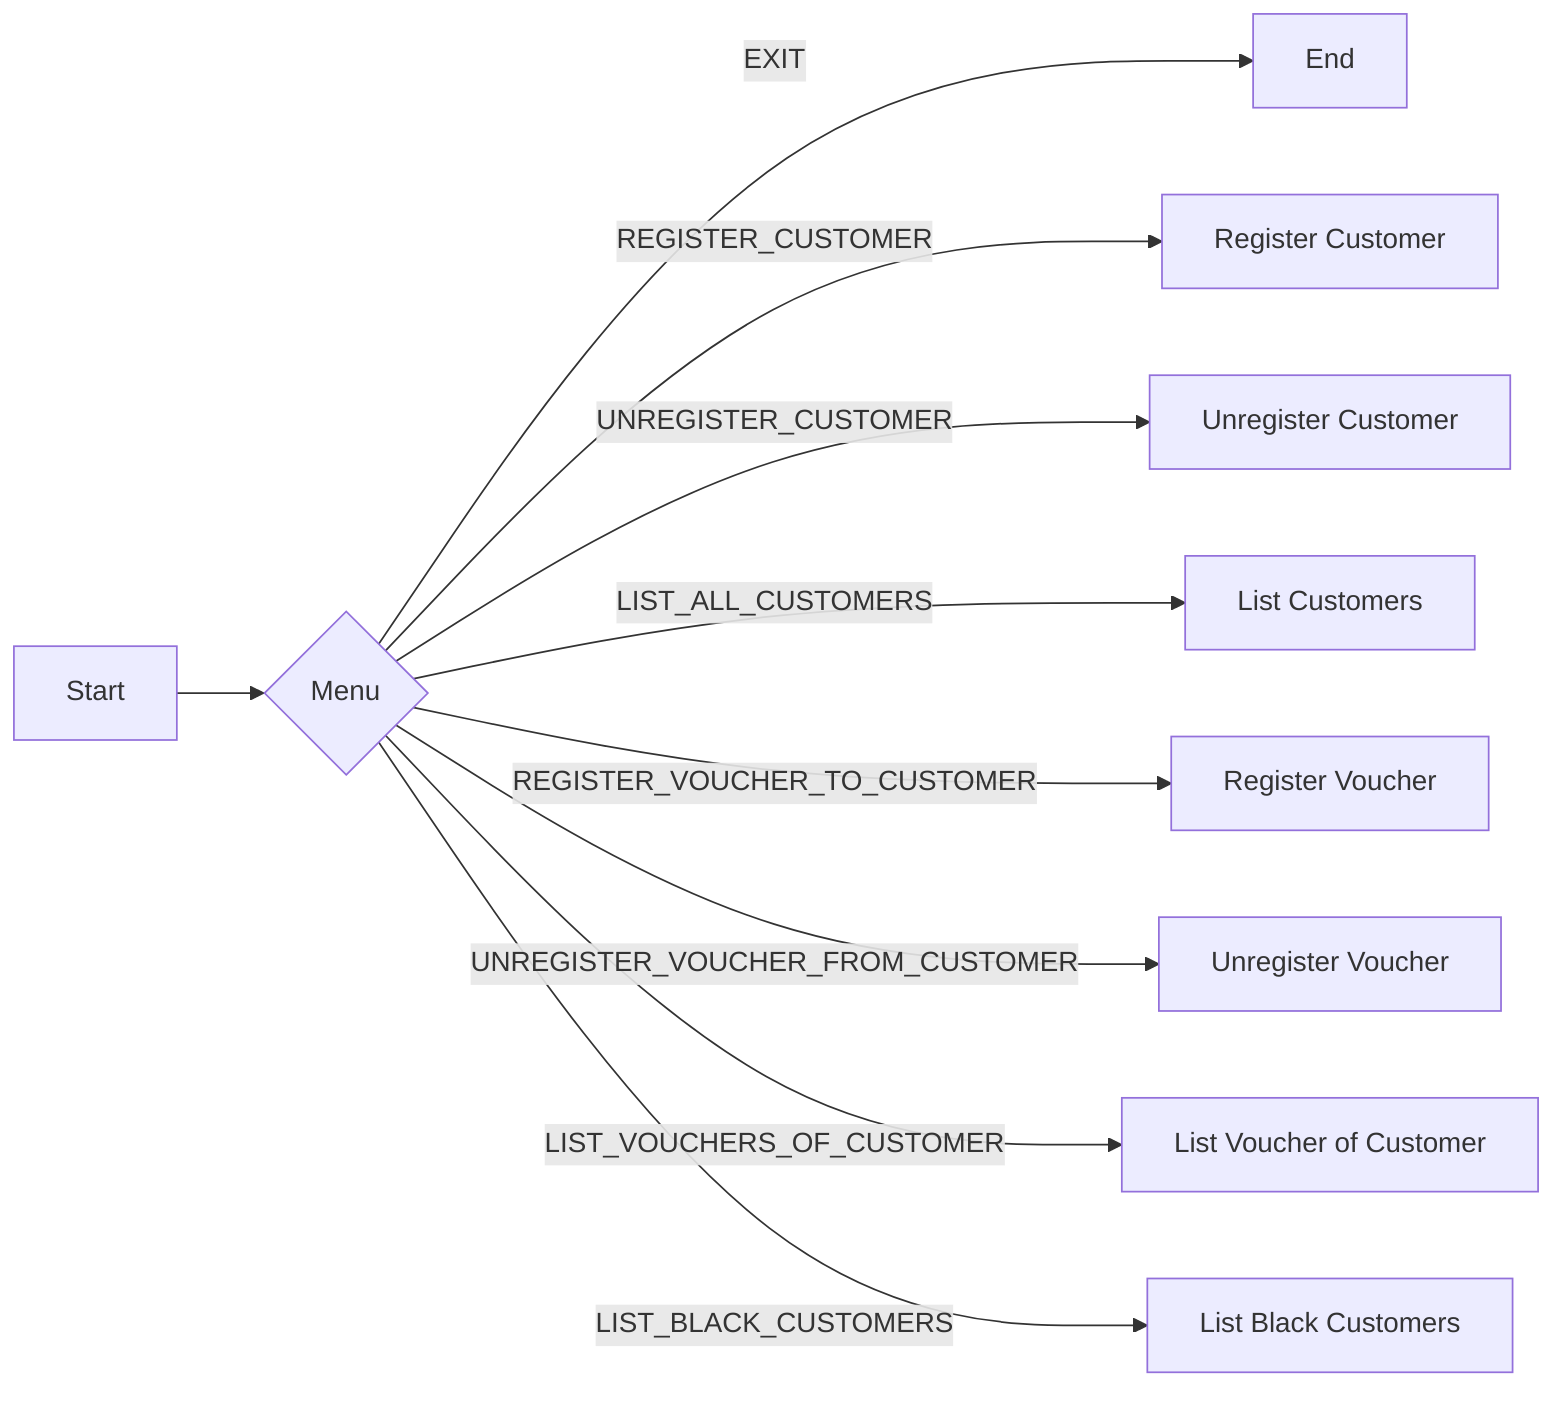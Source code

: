 flowchart LR
    start_node[Start] --> menu{Menu}
    menu -- EXIT --> end_node[End]
    menu -- REGISTER_CUSTOMER --> RegisterCustomer[Register Customer]
    menu -- UNREGISTER_CUSTOMER --> UnregisterCustomer[Unregister Customer]
    menu -- LIST_ALL_CUSTOMERS --> ListCustomer[List Customers]
    menu -- REGISTER_VOUCHER_TO_CUSTOMER --> RegisterVoucher[Register Voucher]
    menu -- UNREGISTER_VOUCHER_FROM_CUSTOMER --> UnregisterVoucher[Unregister Voucher]
    menu -- LIST_VOUCHERS_OF_CUSTOMER --> ListVoucher[List Voucher of Customer]
    menu -- LIST_BLACK_CUSTOMERS --> ListBlackCustomer[List Black Customers]